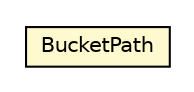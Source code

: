 #!/usr/local/bin/dot
#
# Class diagram 
# Generated by UMLGraph version R5_6-24-gf6e263 (http://www.umlgraph.org/)
#

digraph G {
	edge [fontname="Helvetica",fontsize=10,labelfontname="Helvetica",labelfontsize=10];
	node [fontname="Helvetica",fontsize=10,shape=plaintext];
	nodesep=0.25;
	ranksep=0.5;
	// com.orientechnologies.orient.core.index.hashindex.local.OHashTable.BucketPath
	c1899422 [label=<<table title="com.orientechnologies.orient.core.index.hashindex.local.OHashTable.BucketPath" border="0" cellborder="1" cellspacing="0" cellpadding="2" port="p" bgcolor="lemonChiffon" href="./OHashTable.BucketPath.html">
		<tr><td><table border="0" cellspacing="0" cellpadding="1">
<tr><td align="center" balign="center"> BucketPath </td></tr>
		</table></td></tr>
		</table>>, URL="./OHashTable.BucketPath.html", fontname="Helvetica", fontcolor="black", fontsize=10.0];
}

